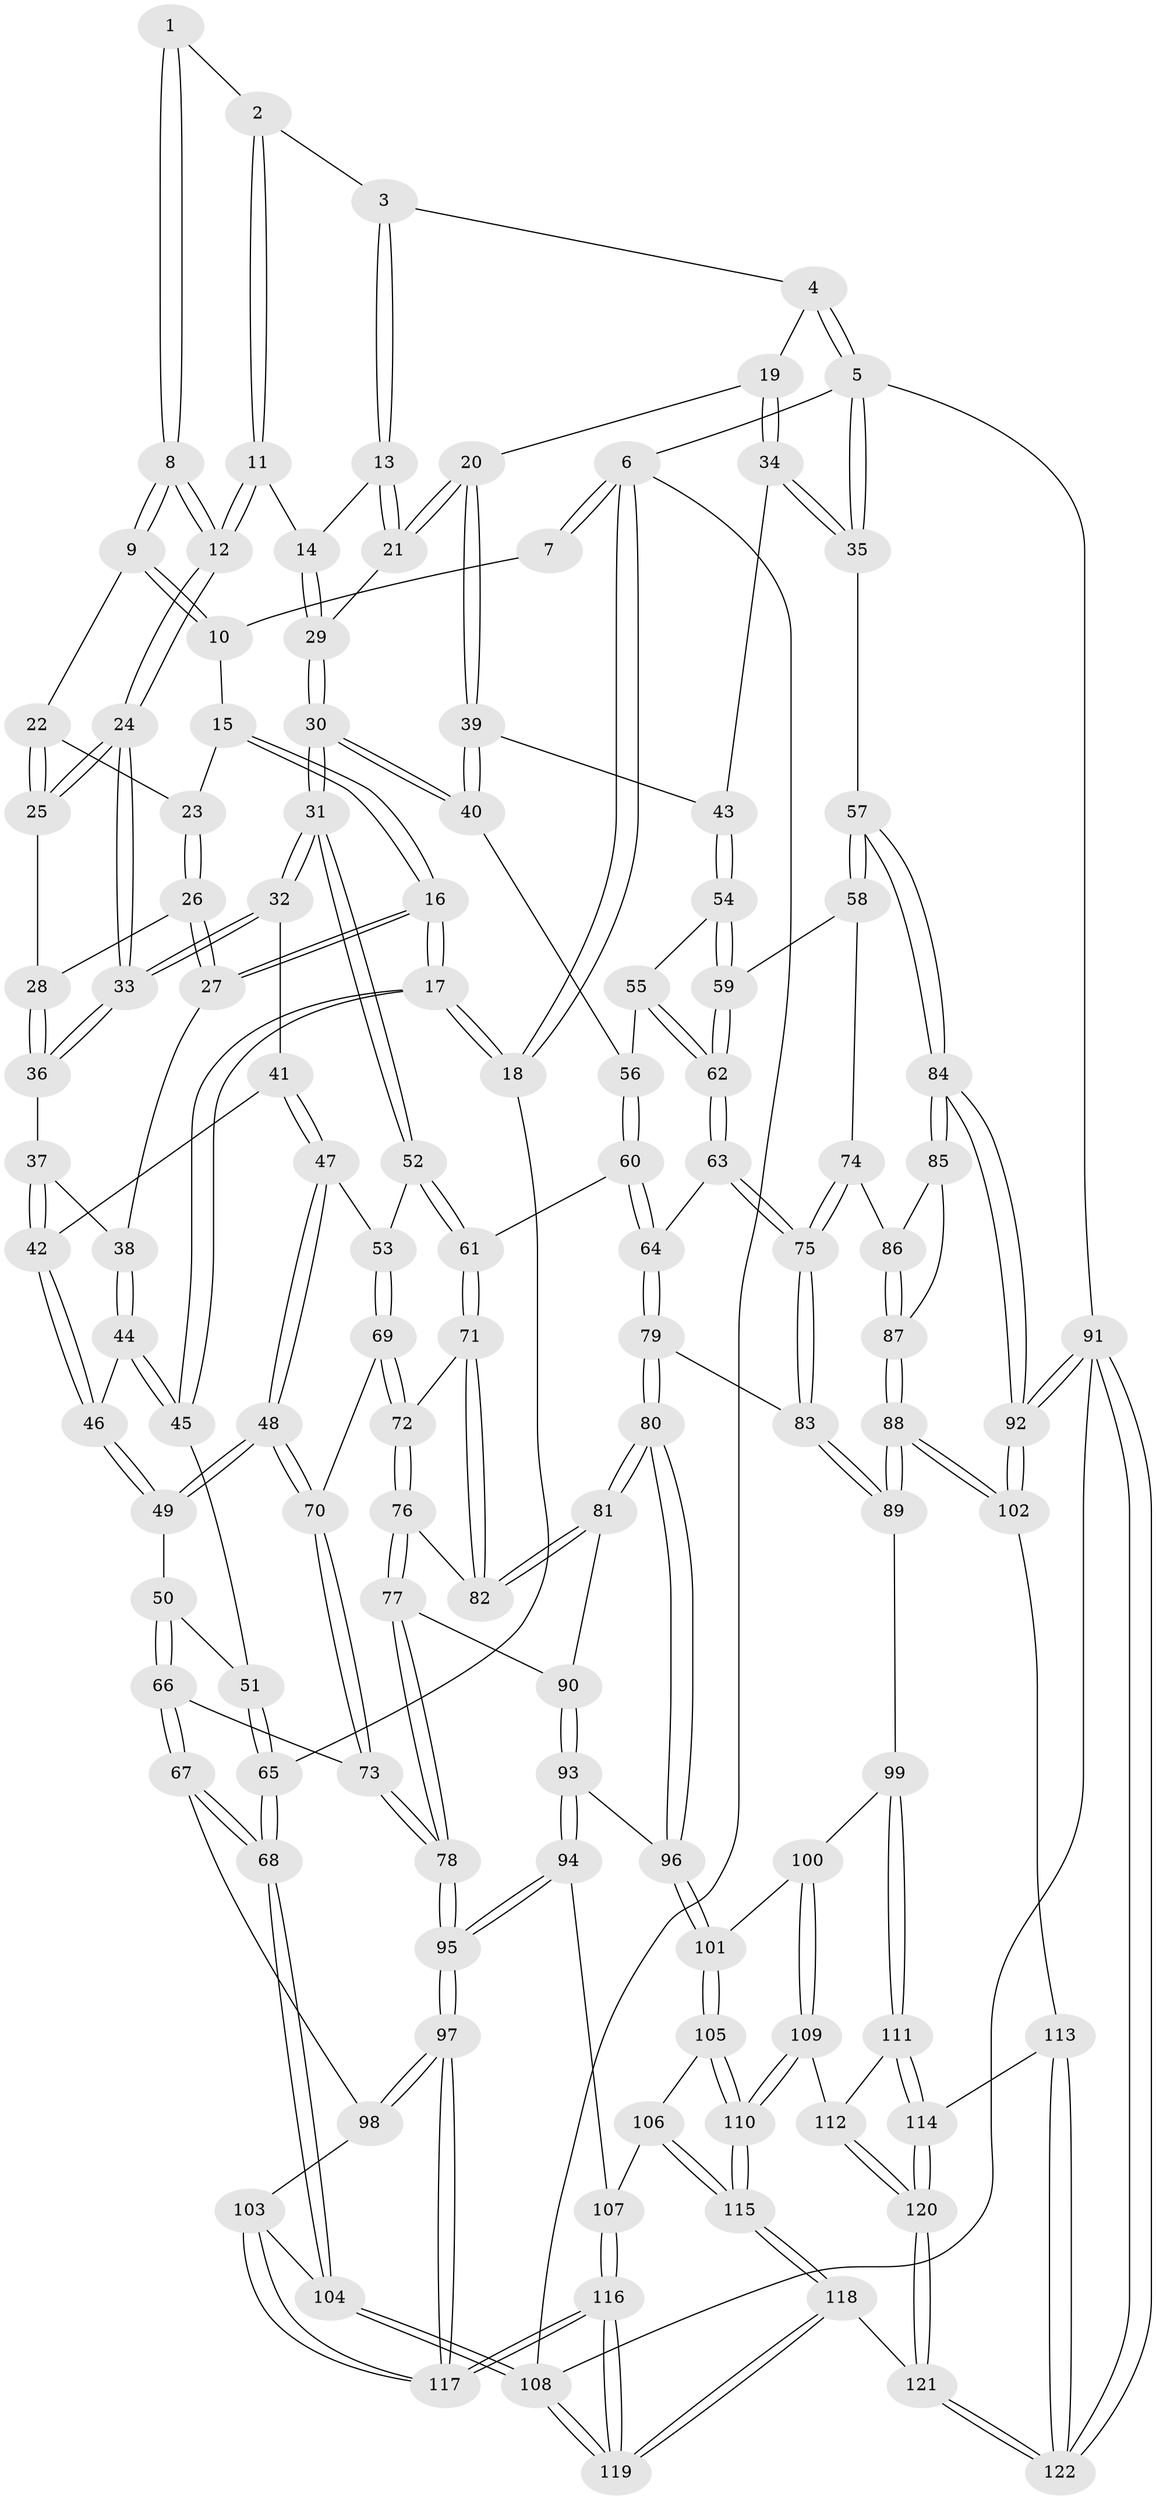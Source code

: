 // coarse degree distribution, {4: 0.4588235294117647, 5: 0.32941176470588235, 6: 0.11764705882352941, 3: 0.09411764705882353}
// Generated by graph-tools (version 1.1) at 2025/52/02/27/25 19:52:36]
// undirected, 122 vertices, 302 edges
graph export_dot {
graph [start="1"]
  node [color=gray90,style=filled];
  1 [pos="+0.4885875349341618+0"];
  2 [pos="+0.5205621156291067+0"];
  3 [pos="+0.6213215247779964+0"];
  4 [pos="+0.7872197906473324+0"];
  5 [pos="+1+0"];
  6 [pos="+0+0"];
  7 [pos="+0.17681838874181913+0"];
  8 [pos="+0.3782959918929261+0.11081244906690295"];
  9 [pos="+0.2825924677893921+0.04845376556940549"];
  10 [pos="+0.1899852981074225+0"];
  11 [pos="+0.4917783374241964+0.13164311496182612"];
  12 [pos="+0.38976130388963603+0.1651042487630514"];
  13 [pos="+0.604455625825218+0.044651329549020256"];
  14 [pos="+0.5344290084368195+0.12801161548785112"];
  15 [pos="+0.1674181560242827+0"];
  16 [pos="+0+0.15942022383601712"];
  17 [pos="+0+0.17595314114229385"];
  18 [pos="+0+0.17449703670956276"];
  19 [pos="+0.8213730243179974+0.09644675481001111"];
  20 [pos="+0.755935550433064+0.19146582065870382"];
  21 [pos="+0.6940998622911455+0.1742988475735668"];
  22 [pos="+0.24688088424246862+0.09455117798445821"];
  23 [pos="+0.16914531901598784+0.12104795790693287"];
  24 [pos="+0.3787244113484092+0.19758383081785008"];
  25 [pos="+0.2773196045203332+0.1709777967027358"];
  26 [pos="+0.16234015168190238+0.14999503274842926"];
  27 [pos="+0.11905743362256153+0.1828178413912342"];
  28 [pos="+0.21869419746129437+0.1661140256504824"];
  29 [pos="+0.5942891356164058+0.20627076027681507"];
  30 [pos="+0.5136436160686663+0.35335455662357973"];
  31 [pos="+0.45826908912248904+0.35656974680315273"];
  32 [pos="+0.38744087251401355+0.27543100451242875"];
  33 [pos="+0.3824485103184568+0.24032445876882588"];
  34 [pos="+1+0.17905663470607822"];
  35 [pos="+1+0.15704318964857694"];
  36 [pos="+0.2234176630064791+0.22799242894008673"];
  37 [pos="+0.19459807846322755+0.2689963556231832"];
  38 [pos="+0.14897280464230858+0.2555712552803778"];
  39 [pos="+0.767182997610835+0.24865740374295922"];
  40 [pos="+0.5470976864335161+0.3663156322487593"];
  41 [pos="+0.28445954216514757+0.31096581353666586"];
  42 [pos="+0.26362159068314855+0.31066466249514996"];
  43 [pos="+0.8287193623185775+0.33712338552788684"];
  44 [pos="+0.11501197428988533+0.3401212421627916"];
  45 [pos="+0.07683858886260726+0.36124654029051867"];
  46 [pos="+0.1842743568548422+0.3668069719113399"];
  47 [pos="+0.24474811951072287+0.44286119504421656"];
  48 [pos="+0.21014843838165004+0.46767630418656325"];
  49 [pos="+0.20880583989623705+0.46692845272639744"];
  50 [pos="+0.09937069908321759+0.46548805253677994"];
  51 [pos="+0.08468075240017282+0.4575468988873857"];
  52 [pos="+0.4416605577536164+0.3957358441931011"];
  53 [pos="+0.40992694937631435+0.4272154315687055"];
  54 [pos="+0.8313421443688429+0.3649853448486593"];
  55 [pos="+0.6155208070078558+0.4175506856229543"];
  56 [pos="+0.5521409467046839+0.37087391568301076"];
  57 [pos="+1+0.49238242994389947"];
  58 [pos="+0.8805407701273759+0.43296331209084926"];
  59 [pos="+0.8452838188169056+0.3939665823372617"];
  60 [pos="+0.558945743350203+0.5488849432206792"];
  61 [pos="+0.4970730986684509+0.5503460984966074"];
  62 [pos="+0.6661835029836889+0.5315148958350131"];
  63 [pos="+0.6659884106080748+0.5625223995035524"];
  64 [pos="+0.6511697144598829+0.5780687876345616"];
  65 [pos="+0+0.6110621926866122"];
  66 [pos="+0.13373254684624145+0.6523395852074326"];
  67 [pos="+0.10716456352041702+0.6661766134276053"];
  68 [pos="+0+0.6390847815159583"];
  69 [pos="+0.3885763910504525+0.4679445473024252"];
  70 [pos="+0.2229366985438042+0.5025419217943169"];
  71 [pos="+0.49126419549630196+0.5658479276172536"];
  72 [pos="+0.3516265286361979+0.566962137947325"];
  73 [pos="+0.24961994202274748+0.6321855377990294"];
  74 [pos="+0.8217852331898324+0.5865770142615262"];
  75 [pos="+0.8004453584691593+0.5962094073266611"];
  76 [pos="+0.3172687349843331+0.6201898118338863"];
  77 [pos="+0.30610840316543625+0.6325188648150443"];
  78 [pos="+0.2636755161956694+0.6380853874436859"];
  79 [pos="+0.6068739900944156+0.7001340085587135"];
  80 [pos="+0.5856427751348587+0.7192467225025645"];
  81 [pos="+0.5113989805671177+0.6626291913819712"];
  82 [pos="+0.489885347451855+0.5975360241909281"];
  83 [pos="+0.7697491524800473+0.7200228910496326"];
  84 [pos="+1+0.6054220156351279"];
  85 [pos="+1+0.6565329120554126"];
  86 [pos="+0.832397486240029+0.5938953487510901"];
  87 [pos="+0.8940006340758211+0.7575491073196429"];
  88 [pos="+0.8623604586161201+0.8024425408502748"];
  89 [pos="+0.8238102486280834+0.7979232656651432"];
  90 [pos="+0.3664250258625324+0.6776428592149938"];
  91 [pos="+1+1"];
  92 [pos="+1+1"];
  93 [pos="+0.4154264025764191+0.7917943098080815"];
  94 [pos="+0.41322166221082857+0.7964714601103171"];
  95 [pos="+0.26245304472237946+0.8538900317751149"];
  96 [pos="+0.581097607326869+0.739702677277109"];
  97 [pos="+0.24739248133882935+0.8796808381782847"];
  98 [pos="+0.1251482595175648+0.7890363552488446"];
  99 [pos="+0.8005937490981829+0.8148189109616081"];
  100 [pos="+0.5974677988454389+0.7977080003009674"];
  101 [pos="+0.597271971634809+0.7974687787582998"];
  102 [pos="+0.976659613546032+0.9514882971134357"];
  103 [pos="+0.010498969799007454+0.8845647262922531"];
  104 [pos="+0+0.8241083844140282"];
  105 [pos="+0.5174610873416531+0.8710145824463437"];
  106 [pos="+0.4868939859324484+0.8878037242529627"];
  107 [pos="+0.4444604845456281+0.8893684001917177"];
  108 [pos="+0+1"];
  109 [pos="+0.6315489366509838+0.8817781405243154"];
  110 [pos="+0.5834370154236653+0.9780553255661071"];
  111 [pos="+0.7487053371427637+0.8924746580624038"];
  112 [pos="+0.654079998921491+0.8898128909171054"];
  113 [pos="+0.7636453945322648+0.9310357101375145"];
  114 [pos="+0.7563253084428486+0.9228701486919539"];
  115 [pos="+0.5690274178130247+1"];
  116 [pos="+0.27725500199648956+1"];
  117 [pos="+0.23806924762059156+1"];
  118 [pos="+0.5464254147021042+1"];
  119 [pos="+0.28185999039627024+1"];
  120 [pos="+0.6980326775682515+0.9842013332358722"];
  121 [pos="+0.6345832094722422+1"];
  122 [pos="+0.9020632919478613+1"];
  1 -- 2;
  1 -- 8;
  1 -- 8;
  2 -- 3;
  2 -- 11;
  2 -- 11;
  3 -- 4;
  3 -- 13;
  3 -- 13;
  4 -- 5;
  4 -- 5;
  4 -- 19;
  5 -- 6;
  5 -- 35;
  5 -- 35;
  5 -- 91;
  6 -- 7;
  6 -- 7;
  6 -- 18;
  6 -- 18;
  6 -- 108;
  7 -- 10;
  8 -- 9;
  8 -- 9;
  8 -- 12;
  8 -- 12;
  9 -- 10;
  9 -- 10;
  9 -- 22;
  10 -- 15;
  11 -- 12;
  11 -- 12;
  11 -- 14;
  12 -- 24;
  12 -- 24;
  13 -- 14;
  13 -- 21;
  13 -- 21;
  14 -- 29;
  14 -- 29;
  15 -- 16;
  15 -- 16;
  15 -- 23;
  16 -- 17;
  16 -- 17;
  16 -- 27;
  16 -- 27;
  17 -- 18;
  17 -- 18;
  17 -- 45;
  17 -- 45;
  18 -- 65;
  19 -- 20;
  19 -- 34;
  19 -- 34;
  20 -- 21;
  20 -- 21;
  20 -- 39;
  20 -- 39;
  21 -- 29;
  22 -- 23;
  22 -- 25;
  22 -- 25;
  23 -- 26;
  23 -- 26;
  24 -- 25;
  24 -- 25;
  24 -- 33;
  24 -- 33;
  25 -- 28;
  26 -- 27;
  26 -- 27;
  26 -- 28;
  27 -- 38;
  28 -- 36;
  28 -- 36;
  29 -- 30;
  29 -- 30;
  30 -- 31;
  30 -- 31;
  30 -- 40;
  30 -- 40;
  31 -- 32;
  31 -- 32;
  31 -- 52;
  31 -- 52;
  32 -- 33;
  32 -- 33;
  32 -- 41;
  33 -- 36;
  33 -- 36;
  34 -- 35;
  34 -- 35;
  34 -- 43;
  35 -- 57;
  36 -- 37;
  37 -- 38;
  37 -- 42;
  37 -- 42;
  38 -- 44;
  38 -- 44;
  39 -- 40;
  39 -- 40;
  39 -- 43;
  40 -- 56;
  41 -- 42;
  41 -- 47;
  41 -- 47;
  42 -- 46;
  42 -- 46;
  43 -- 54;
  43 -- 54;
  44 -- 45;
  44 -- 45;
  44 -- 46;
  45 -- 51;
  46 -- 49;
  46 -- 49;
  47 -- 48;
  47 -- 48;
  47 -- 53;
  48 -- 49;
  48 -- 49;
  48 -- 70;
  48 -- 70;
  49 -- 50;
  50 -- 51;
  50 -- 66;
  50 -- 66;
  51 -- 65;
  51 -- 65;
  52 -- 53;
  52 -- 61;
  52 -- 61;
  53 -- 69;
  53 -- 69;
  54 -- 55;
  54 -- 59;
  54 -- 59;
  55 -- 56;
  55 -- 62;
  55 -- 62;
  56 -- 60;
  56 -- 60;
  57 -- 58;
  57 -- 58;
  57 -- 84;
  57 -- 84;
  58 -- 59;
  58 -- 74;
  59 -- 62;
  59 -- 62;
  60 -- 61;
  60 -- 64;
  60 -- 64;
  61 -- 71;
  61 -- 71;
  62 -- 63;
  62 -- 63;
  63 -- 64;
  63 -- 75;
  63 -- 75;
  64 -- 79;
  64 -- 79;
  65 -- 68;
  65 -- 68;
  66 -- 67;
  66 -- 67;
  66 -- 73;
  67 -- 68;
  67 -- 68;
  67 -- 98;
  68 -- 104;
  68 -- 104;
  69 -- 70;
  69 -- 72;
  69 -- 72;
  70 -- 73;
  70 -- 73;
  71 -- 72;
  71 -- 82;
  71 -- 82;
  72 -- 76;
  72 -- 76;
  73 -- 78;
  73 -- 78;
  74 -- 75;
  74 -- 75;
  74 -- 86;
  75 -- 83;
  75 -- 83;
  76 -- 77;
  76 -- 77;
  76 -- 82;
  77 -- 78;
  77 -- 78;
  77 -- 90;
  78 -- 95;
  78 -- 95;
  79 -- 80;
  79 -- 80;
  79 -- 83;
  80 -- 81;
  80 -- 81;
  80 -- 96;
  80 -- 96;
  81 -- 82;
  81 -- 82;
  81 -- 90;
  83 -- 89;
  83 -- 89;
  84 -- 85;
  84 -- 85;
  84 -- 92;
  84 -- 92;
  85 -- 86;
  85 -- 87;
  86 -- 87;
  86 -- 87;
  87 -- 88;
  87 -- 88;
  88 -- 89;
  88 -- 89;
  88 -- 102;
  88 -- 102;
  89 -- 99;
  90 -- 93;
  90 -- 93;
  91 -- 92;
  91 -- 92;
  91 -- 122;
  91 -- 122;
  91 -- 108;
  92 -- 102;
  92 -- 102;
  93 -- 94;
  93 -- 94;
  93 -- 96;
  94 -- 95;
  94 -- 95;
  94 -- 107;
  95 -- 97;
  95 -- 97;
  96 -- 101;
  96 -- 101;
  97 -- 98;
  97 -- 98;
  97 -- 117;
  97 -- 117;
  98 -- 103;
  99 -- 100;
  99 -- 111;
  99 -- 111;
  100 -- 101;
  100 -- 109;
  100 -- 109;
  101 -- 105;
  101 -- 105;
  102 -- 113;
  103 -- 104;
  103 -- 117;
  103 -- 117;
  104 -- 108;
  104 -- 108;
  105 -- 106;
  105 -- 110;
  105 -- 110;
  106 -- 107;
  106 -- 115;
  106 -- 115;
  107 -- 116;
  107 -- 116;
  108 -- 119;
  108 -- 119;
  109 -- 110;
  109 -- 110;
  109 -- 112;
  110 -- 115;
  110 -- 115;
  111 -- 112;
  111 -- 114;
  111 -- 114;
  112 -- 120;
  112 -- 120;
  113 -- 114;
  113 -- 122;
  113 -- 122;
  114 -- 120;
  114 -- 120;
  115 -- 118;
  115 -- 118;
  116 -- 117;
  116 -- 117;
  116 -- 119;
  116 -- 119;
  118 -- 119;
  118 -- 119;
  118 -- 121;
  120 -- 121;
  120 -- 121;
  121 -- 122;
  121 -- 122;
}

